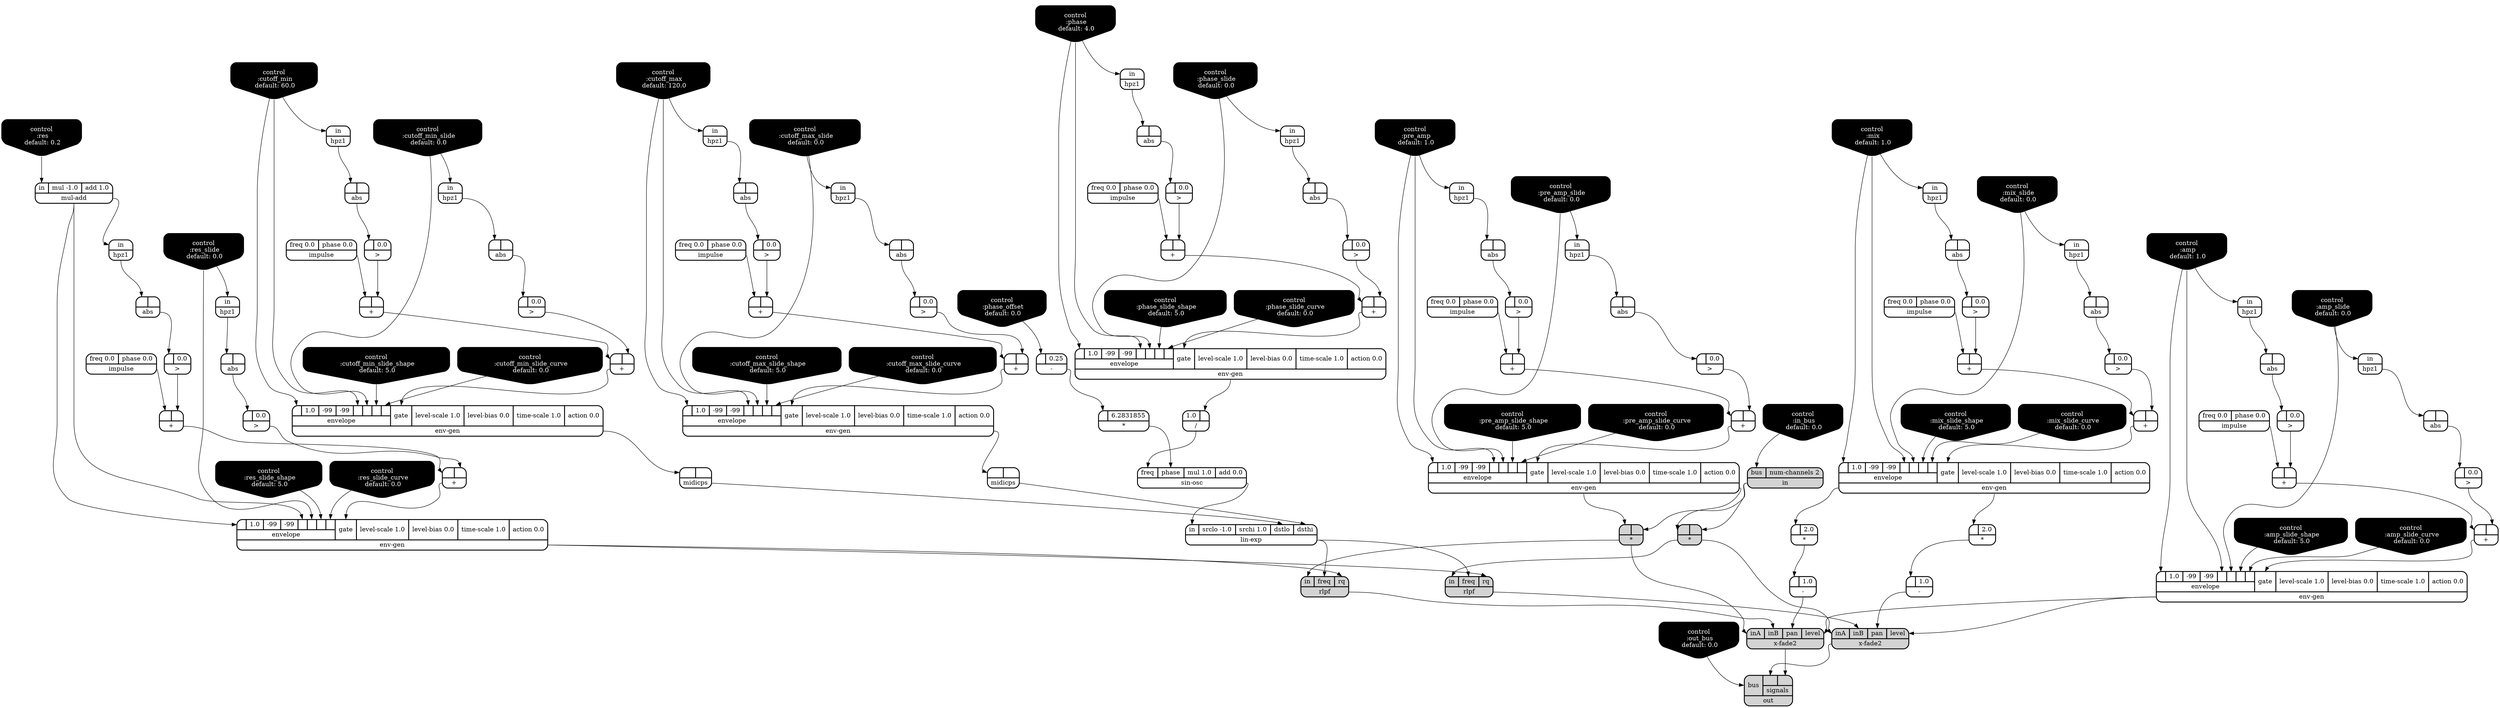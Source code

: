 digraph synthdef {
65 [label = "{{ <a> |<b> } |<__UG_NAME__>* }" style="filled, bold, rounded"  shape=record rankdir=LR];
78 [label = "{{ <a> |<b> 6.2831855} |<__UG_NAME__>* }" style="bold, rounded" shape=record rankdir=LR];
112 [label = "{{ <a> |<b> 2.0} |<__UG_NAME__>* }" style="bold, rounded" shape=record rankdir=LR];
115 [label = "{{ <a> |<b> } |<__UG_NAME__>* }" style="filled, bold, rounded"  shape=record rankdir=LR];
117 [label = "{{ <a> |<b> 2.0} |<__UG_NAME__>* }" style="bold, rounded" shape=record rankdir=LR];
39 [label = "{{ <a> |<b> } |<__UG_NAME__>+ }" style="bold, rounded" shape=record rankdir=LR];
43 [label = "{{ <a> |<b> } |<__UG_NAME__>+ }" style="bold, rounded" shape=record rankdir=LR];
49 [label = "{{ <a> |<b> } |<__UG_NAME__>+ }" style="bold, rounded" shape=record rankdir=LR];
53 [label = "{{ <a> |<b> } |<__UG_NAME__>+ }" style="bold, rounded" shape=record rankdir=LR];
58 [label = "{{ <a> |<b> } |<__UG_NAME__>+ }" style="bold, rounded" shape=record rankdir=LR];
62 [label = "{{ <a> |<b> } |<__UG_NAME__>+ }" style="bold, rounded" shape=record rankdir=LR];
70 [label = "{{ <a> |<b> } |<__UG_NAME__>+ }" style="bold, rounded" shape=record rankdir=LR];
74 [label = "{{ <a> |<b> } |<__UG_NAME__>+ }" style="bold, rounded" shape=record rankdir=LR];
81 [label = "{{ <a> |<b> } |<__UG_NAME__>+ }" style="bold, rounded" shape=record rankdir=LR];
84 [label = "{{ <a> |<b> } |<__UG_NAME__>+ }" style="bold, rounded" shape=record rankdir=LR];
91 [label = "{{ <a> |<b> } |<__UG_NAME__>+ }" style="bold, rounded" shape=record rankdir=LR];
95 [label = "{{ <a> |<b> } |<__UG_NAME__>+ }" style="bold, rounded" shape=record rankdir=LR];
104 [label = "{{ <a> |<b> } |<__UG_NAME__>+ }" style="bold, rounded" shape=record rankdir=LR];
108 [label = "{{ <a> |<b> } |<__UG_NAME__>+ }" style="bold, rounded" shape=record rankdir=LR];
77 [label = "{{ <a> |<b> 0.25} |<__UG_NAME__>- }" style="bold, rounded" shape=record rankdir=LR];
113 [label = "{{ <a> |<b> 1.0} |<__UG_NAME__>- }" style="bold, rounded" shape=record rankdir=LR];
118 [label = "{{ <a> |<b> 1.0} |<__UG_NAME__>- }" style="bold, rounded" shape=record rankdir=LR];
76 [label = "{{ <a> 1.0|<b> } |<__UG_NAME__>/ }" style="bold, rounded" shape=record rankdir=LR];
34 [label = "{{ <a> |<b> 0.0} |<__UG_NAME__>\> }" style="bold, rounded" shape=record rankdir=LR];
38 [label = "{{ <a> |<b> 0.0} |<__UG_NAME__>\> }" style="bold, rounded" shape=record rankdir=LR];
42 [label = "{{ <a> |<b> 0.0} |<__UG_NAME__>\> }" style="bold, rounded" shape=record rankdir=LR];
48 [label = "{{ <a> |<b> 0.0} |<__UG_NAME__>\> }" style="bold, rounded" shape=record rankdir=LR];
52 [label = "{{ <a> |<b> 0.0} |<__UG_NAME__>\> }" style="bold, rounded" shape=record rankdir=LR];
57 [label = "{{ <a> |<b> 0.0} |<__UG_NAME__>\> }" style="bold, rounded" shape=record rankdir=LR];
61 [label = "{{ <a> |<b> 0.0} |<__UG_NAME__>\> }" style="bold, rounded" shape=record rankdir=LR];
69 [label = "{{ <a> |<b> 0.0} |<__UG_NAME__>\> }" style="bold, rounded" shape=record rankdir=LR];
73 [label = "{{ <a> |<b> 0.0} |<__UG_NAME__>\> }" style="bold, rounded" shape=record rankdir=LR];
83 [label = "{{ <a> |<b> 0.0} |<__UG_NAME__>\> }" style="bold, rounded" shape=record rankdir=LR];
90 [label = "{{ <a> |<b> 0.0} |<__UG_NAME__>\> }" style="bold, rounded" shape=record rankdir=LR];
94 [label = "{{ <a> |<b> 0.0} |<__UG_NAME__>\> }" style="bold, rounded" shape=record rankdir=LR];
103 [label = "{{ <a> |<b> 0.0} |<__UG_NAME__>\> }" style="bold, rounded" shape=record rankdir=LR];
107 [label = "{{ <a> |<b> 0.0} |<__UG_NAME__>\> }" style="bold, rounded" shape=record rankdir=LR];
33 [label = "{{ <a> |<b> } |<__UG_NAME__>abs }" style="bold, rounded" shape=record rankdir=LR];
37 [label = "{{ <a> |<b> } |<__UG_NAME__>abs }" style="bold, rounded" shape=record rankdir=LR];
41 [label = "{{ <a> |<b> } |<__UG_NAME__>abs }" style="bold, rounded" shape=record rankdir=LR];
47 [label = "{{ <a> |<b> } |<__UG_NAME__>abs }" style="bold, rounded" shape=record rankdir=LR];
51 [label = "{{ <a> |<b> } |<__UG_NAME__>abs }" style="bold, rounded" shape=record rankdir=LR];
56 [label = "{{ <a> |<b> } |<__UG_NAME__>abs }" style="bold, rounded" shape=record rankdir=LR];
60 [label = "{{ <a> |<b> } |<__UG_NAME__>abs }" style="bold, rounded" shape=record rankdir=LR];
68 [label = "{{ <a> |<b> } |<__UG_NAME__>abs }" style="bold, rounded" shape=record rankdir=LR];
72 [label = "{{ <a> |<b> } |<__UG_NAME__>abs }" style="bold, rounded" shape=record rankdir=LR];
82 [label = "{{ <a> |<b> } |<__UG_NAME__>abs }" style="bold, rounded" shape=record rankdir=LR];
89 [label = "{{ <a> |<b> } |<__UG_NAME__>abs }" style="bold, rounded" shape=record rankdir=LR];
93 [label = "{{ <a> |<b> } |<__UG_NAME__>abs }" style="bold, rounded" shape=record rankdir=LR];
102 [label = "{{ <a> |<b> } |<__UG_NAME__>abs }" style="bold, rounded" shape=record rankdir=LR];
106 [label = "{{ <a> |<b> } |<__UG_NAME__>abs }" style="bold, rounded" shape=record rankdir=LR];
0 [label = "control
 :amp
 default: 1.0" shape=invhouse style="rounded, filled, bold" fillcolor=black fontcolor=white ]; 
1 [label = "control
 :amp_slide
 default: 0.0" shape=invhouse style="rounded, filled, bold" fillcolor=black fontcolor=white ]; 
2 [label = "control
 :amp_slide_shape
 default: 5.0" shape=invhouse style="rounded, filled, bold" fillcolor=black fontcolor=white ]; 
3 [label = "control
 :amp_slide_curve
 default: 0.0" shape=invhouse style="rounded, filled, bold" fillcolor=black fontcolor=white ]; 
4 [label = "control
 :mix
 default: 1.0" shape=invhouse style="rounded, filled, bold" fillcolor=black fontcolor=white ]; 
5 [label = "control
 :mix_slide
 default: 0.0" shape=invhouse style="rounded, filled, bold" fillcolor=black fontcolor=white ]; 
6 [label = "control
 :mix_slide_shape
 default: 5.0" shape=invhouse style="rounded, filled, bold" fillcolor=black fontcolor=white ]; 
7 [label = "control
 :mix_slide_curve
 default: 0.0" shape=invhouse style="rounded, filled, bold" fillcolor=black fontcolor=white ]; 
8 [label = "control
 :pre_amp
 default: 1.0" shape=invhouse style="rounded, filled, bold" fillcolor=black fontcolor=white ]; 
9 [label = "control
 :pre_amp_slide
 default: 0.0" shape=invhouse style="rounded, filled, bold" fillcolor=black fontcolor=white ]; 
10 [label = "control
 :pre_amp_slide_shape
 default: 5.0" shape=invhouse style="rounded, filled, bold" fillcolor=black fontcolor=white ]; 
11 [label = "control
 :pre_amp_slide_curve
 default: 0.0" shape=invhouse style="rounded, filled, bold" fillcolor=black fontcolor=white ]; 
12 [label = "control
 :phase
 default: 4.0" shape=invhouse style="rounded, filled, bold" fillcolor=black fontcolor=white ]; 
13 [label = "control
 :phase_slide
 default: 0.0" shape=invhouse style="rounded, filled, bold" fillcolor=black fontcolor=white ]; 
14 [label = "control
 :phase_slide_shape
 default: 5.0" shape=invhouse style="rounded, filled, bold" fillcolor=black fontcolor=white ]; 
15 [label = "control
 :phase_slide_curve
 default: 0.0" shape=invhouse style="rounded, filled, bold" fillcolor=black fontcolor=white ]; 
16 [label = "control
 :phase_offset
 default: 0.0" shape=invhouse style="rounded, filled, bold" fillcolor=black fontcolor=white ]; 
17 [label = "control
 :cutoff_min
 default: 60.0" shape=invhouse style="rounded, filled, bold" fillcolor=black fontcolor=white ]; 
18 [label = "control
 :cutoff_min_slide
 default: 0.0" shape=invhouse style="rounded, filled, bold" fillcolor=black fontcolor=white ]; 
19 [label = "control
 :cutoff_min_slide_shape
 default: 5.0" shape=invhouse style="rounded, filled, bold" fillcolor=black fontcolor=white ]; 
20 [label = "control
 :cutoff_min_slide_curve
 default: 0.0" shape=invhouse style="rounded, filled, bold" fillcolor=black fontcolor=white ]; 
21 [label = "control
 :cutoff_max
 default: 120.0" shape=invhouse style="rounded, filled, bold" fillcolor=black fontcolor=white ]; 
22 [label = "control
 :cutoff_max_slide
 default: 0.0" shape=invhouse style="rounded, filled, bold" fillcolor=black fontcolor=white ]; 
23 [label = "control
 :cutoff_max_slide_shape
 default: 5.0" shape=invhouse style="rounded, filled, bold" fillcolor=black fontcolor=white ]; 
24 [label = "control
 :cutoff_max_slide_curve
 default: 0.0" shape=invhouse style="rounded, filled, bold" fillcolor=black fontcolor=white ]; 
25 [label = "control
 :res
 default: 0.2" shape=invhouse style="rounded, filled, bold" fillcolor=black fontcolor=white ]; 
26 [label = "control
 :res_slide
 default: 0.0" shape=invhouse style="rounded, filled, bold" fillcolor=black fontcolor=white ]; 
27 [label = "control
 :res_slide_shape
 default: 5.0" shape=invhouse style="rounded, filled, bold" fillcolor=black fontcolor=white ]; 
28 [label = "control
 :res_slide_curve
 default: 0.0" shape=invhouse style="rounded, filled, bold" fillcolor=black fontcolor=white ]; 
29 [label = "control
 :in_bus
 default: 0.0" shape=invhouse style="rounded, filled, bold" fillcolor=black fontcolor=white ]; 
30 [label = "control
 :out_bus
 default: 0.0" shape=invhouse style="rounded, filled, bold" fillcolor=black fontcolor=white ]; 
44 [label = "{{ {{<envelope___control___0>|1.0|-99|-99|<envelope___control___4>|<envelope___control___5>|<envelope___control___6>|<envelope___control___7>}|envelope}|<gate> gate|<level____scale> level-scale 1.0|<level____bias> level-bias 0.0|<time____scale> time-scale 1.0|<action> action 0.0} |<__UG_NAME__>env-gen }" style="bold, rounded" shape=record rankdir=LR];
63 [label = "{{ {{<envelope___control___0>|1.0|-99|-99|<envelope___control___4>|<envelope___control___5>|<envelope___control___6>|<envelope___control___7>}|envelope}|<gate> gate|<level____scale> level-scale 1.0|<level____bias> level-bias 0.0|<time____scale> time-scale 1.0|<action> action 0.0} |<__UG_NAME__>env-gen }" style="bold, rounded" shape=record rankdir=LR];
75 [label = "{{ {{<envelope___control___0>|1.0|-99|-99|<envelope___control___4>|<envelope___control___5>|<envelope___control___6>|<envelope___control___7>}|envelope}|<gate> gate|<level____scale> level-scale 1.0|<level____bias> level-bias 0.0|<time____scale> time-scale 1.0|<action> action 0.0} |<__UG_NAME__>env-gen }" style="bold, rounded" shape=record rankdir=LR];
85 [label = "{{ {{<envelope___control___0>|1.0|-99|-99|<envelope___control___4>|<envelope___control___5>|<envelope___control___6>|<envelope___control___7>}|envelope}|<gate> gate|<level____scale> level-scale 1.0|<level____bias> level-bias 0.0|<time____scale> time-scale 1.0|<action> action 0.0} |<__UG_NAME__>env-gen }" style="bold, rounded" shape=record rankdir=LR];
96 [label = "{{ {{<envelope___control___0>|1.0|-99|-99|<envelope___control___4>|<envelope___control___5>|<envelope___control___6>|<envelope___control___7>}|envelope}|<gate> gate|<level____scale> level-scale 1.0|<level____bias> level-bias 0.0|<time____scale> time-scale 1.0|<action> action 0.0} |<__UG_NAME__>env-gen }" style="bold, rounded" shape=record rankdir=LR];
109 [label = "{{ {{<envelope___mul____add___0>|1.0|-99|-99|<envelope___mul____add___4>|<envelope___control___5>|<envelope___control___6>|<envelope___control___7>}|envelope}|<gate> gate|<level____scale> level-scale 1.0|<level____bias> level-bias 0.0|<time____scale> time-scale 1.0|<action> action 0.0} |<__UG_NAME__>env-gen }" style="bold, rounded" shape=record rankdir=LR];
111 [label = "{{ {{<envelope___control___0>|1.0|-99|-99|<envelope___control___4>|<envelope___control___5>|<envelope___control___6>|<envelope___control___7>}|envelope}|<gate> gate|<level____scale> level-scale 1.0|<level____bias> level-bias 0.0|<time____scale> time-scale 1.0|<action> action 0.0} |<__UG_NAME__>env-gen }" style="bold, rounded" shape=record rankdir=LR];
31 [label = "{{ <in> in} |<__UG_NAME__>hpz1 }" style="bold, rounded" shape=record rankdir=LR];
32 [label = "{{ <in> in} |<__UG_NAME__>hpz1 }" style="bold, rounded" shape=record rankdir=LR];
36 [label = "{{ <in> in} |<__UG_NAME__>hpz1 }" style="bold, rounded" shape=record rankdir=LR];
40 [label = "{{ <in> in} |<__UG_NAME__>hpz1 }" style="bold, rounded" shape=record rankdir=LR];
46 [label = "{{ <in> in} |<__UG_NAME__>hpz1 }" style="bold, rounded" shape=record rankdir=LR];
50 [label = "{{ <in> in} |<__UG_NAME__>hpz1 }" style="bold, rounded" shape=record rankdir=LR];
55 [label = "{{ <in> in} |<__UG_NAME__>hpz1 }" style="bold, rounded" shape=record rankdir=LR];
59 [label = "{{ <in> in} |<__UG_NAME__>hpz1 }" style="bold, rounded" shape=record rankdir=LR];
67 [label = "{{ <in> in} |<__UG_NAME__>hpz1 }" style="bold, rounded" shape=record rankdir=LR];
71 [label = "{{ <in> in} |<__UG_NAME__>hpz1 }" style="bold, rounded" shape=record rankdir=LR];
88 [label = "{{ <in> in} |<__UG_NAME__>hpz1 }" style="bold, rounded" shape=record rankdir=LR];
92 [label = "{{ <in> in} |<__UG_NAME__>hpz1 }" style="bold, rounded" shape=record rankdir=LR];
101 [label = "{{ <in> in} |<__UG_NAME__>hpz1 }" style="bold, rounded" shape=record rankdir=LR];
105 [label = "{{ <in> in} |<__UG_NAME__>hpz1 }" style="bold, rounded" shape=record rankdir=LR];
35 [label = "{{ <freq> freq 0.0|<phase> phase 0.0} |<__UG_NAME__>impulse }" style="bold, rounded" shape=record rankdir=LR];
45 [label = "{{ <freq> freq 0.0|<phase> phase 0.0} |<__UG_NAME__>impulse }" style="bold, rounded" shape=record rankdir=LR];
54 [label = "{{ <freq> freq 0.0|<phase> phase 0.0} |<__UG_NAME__>impulse }" style="bold, rounded" shape=record rankdir=LR];
66 [label = "{{ <freq> freq 0.0|<phase> phase 0.0} |<__UG_NAME__>impulse }" style="bold, rounded" shape=record rankdir=LR];
80 [label = "{{ <freq> freq 0.0|<phase> phase 0.0} |<__UG_NAME__>impulse }" style="bold, rounded" shape=record rankdir=LR];
87 [label = "{{ <freq> freq 0.0|<phase> phase 0.0} |<__UG_NAME__>impulse }" style="bold, rounded" shape=record rankdir=LR];
99 [label = "{{ <freq> freq 0.0|<phase> phase 0.0} |<__UG_NAME__>impulse }" style="bold, rounded" shape=record rankdir=LR];
64 [label = "{{ <bus> bus|<num____channels> num-channels 2} |<__UG_NAME__>in }" style="filled, bold, rounded"  shape=record rankdir=LR];
98 [label = "{{ <in> in|<srclo> srclo -1.0|<srchi> srchi 1.0|<dstlo> dstlo|<dsthi> dsthi} |<__UG_NAME__>lin-exp }" style="bold, rounded" shape=record rankdir=LR];
86 [label = "{{ <a> |<b> } |<__UG_NAME__>midicps }" style="bold, rounded" shape=record rankdir=LR];
97 [label = "{{ <a> |<b> } |<__UG_NAME__>midicps }" style="bold, rounded" shape=record rankdir=LR];
100 [label = "{{ <in> in|<mul> mul -1.0|<add> add 1.0} |<__UG_NAME__>mul-add }" style="bold, rounded" shape=record rankdir=LR];
120 [label = "{{ <bus> bus|{{<signals___x____fade2___0>|<signals___x____fade2___1>}|signals}} |<__UG_NAME__>out }" style="filled, bold, rounded"  shape=record rankdir=LR];
110 [label = "{{ <in> in|<freq> freq|<rq> rq} |<__UG_NAME__>rlpf }" style="filled, bold, rounded"  shape=record rankdir=LR];
116 [label = "{{ <in> in|<freq> freq|<rq> rq} |<__UG_NAME__>rlpf }" style="filled, bold, rounded"  shape=record rankdir=LR];
79 [label = "{{ <freq> freq|<phase> phase|<mul> mul 1.0|<add> add 0.0} |<__UG_NAME__>sin-osc }" style="bold, rounded" shape=record rankdir=LR];
114 [label = "{{ <ina> inA|<inb> inB|<pan> pan|<level> level} |<__UG_NAME__>x-fade2 }" style="filled, bold, rounded"  shape=record rankdir=LR];
119 [label = "{{ <ina> inA|<inb> inB|<pan> pan|<level> level} |<__UG_NAME__>x-fade2 }" style="filled, bold, rounded"  shape=record rankdir=LR];

64:__UG_NAME__ -> 65:b ;
63:__UG_NAME__ -> 65:a ;
77:__UG_NAME__ -> 78:a ;
111:__UG_NAME__ -> 112:a ;
64:__UG_NAME__ -> 115:b ;
63:__UG_NAME__ -> 115:a ;
111:__UG_NAME__ -> 117:a ;
38:__UG_NAME__ -> 39:b ;
35:__UG_NAME__ -> 39:a ;
42:__UG_NAME__ -> 43:b ;
39:__UG_NAME__ -> 43:a ;
48:__UG_NAME__ -> 49:b ;
45:__UG_NAME__ -> 49:a ;
52:__UG_NAME__ -> 53:b ;
49:__UG_NAME__ -> 53:a ;
57:__UG_NAME__ -> 58:b ;
54:__UG_NAME__ -> 58:a ;
61:__UG_NAME__ -> 62:b ;
58:__UG_NAME__ -> 62:a ;
69:__UG_NAME__ -> 70:b ;
66:__UG_NAME__ -> 70:a ;
73:__UG_NAME__ -> 74:b ;
70:__UG_NAME__ -> 74:a ;
34:__UG_NAME__ -> 81:b ;
80:__UG_NAME__ -> 81:a ;
83:__UG_NAME__ -> 84:b ;
81:__UG_NAME__ -> 84:a ;
90:__UG_NAME__ -> 91:b ;
87:__UG_NAME__ -> 91:a ;
94:__UG_NAME__ -> 95:b ;
91:__UG_NAME__ -> 95:a ;
103:__UG_NAME__ -> 104:b ;
99:__UG_NAME__ -> 104:a ;
107:__UG_NAME__ -> 108:b ;
104:__UG_NAME__ -> 108:a ;
16:__UG_NAME__ -> 77:a ;
112:__UG_NAME__ -> 113:a ;
117:__UG_NAME__ -> 118:a ;
75:__UG_NAME__ -> 76:b ;
33:__UG_NAME__ -> 34:a ;
37:__UG_NAME__ -> 38:a ;
41:__UG_NAME__ -> 42:a ;
47:__UG_NAME__ -> 48:a ;
51:__UG_NAME__ -> 52:a ;
56:__UG_NAME__ -> 57:a ;
60:__UG_NAME__ -> 61:a ;
68:__UG_NAME__ -> 69:a ;
72:__UG_NAME__ -> 73:a ;
82:__UG_NAME__ -> 83:a ;
89:__UG_NAME__ -> 90:a ;
93:__UG_NAME__ -> 94:a ;
102:__UG_NAME__ -> 103:a ;
106:__UG_NAME__ -> 107:a ;
32:__UG_NAME__ -> 33:a ;
36:__UG_NAME__ -> 37:a ;
40:__UG_NAME__ -> 41:a ;
46:__UG_NAME__ -> 47:a ;
50:__UG_NAME__ -> 51:a ;
55:__UG_NAME__ -> 56:a ;
59:__UG_NAME__ -> 60:a ;
67:__UG_NAME__ -> 68:a ;
71:__UG_NAME__ -> 72:a ;
31:__UG_NAME__ -> 82:a ;
88:__UG_NAME__ -> 89:a ;
92:__UG_NAME__ -> 93:a ;
101:__UG_NAME__ -> 102:a ;
105:__UG_NAME__ -> 106:a ;
43:__UG_NAME__ -> 44:gate ;
0:__UG_NAME__ -> 44:envelope___control___0 ;
0:__UG_NAME__ -> 44:envelope___control___4 ;
1:__UG_NAME__ -> 44:envelope___control___5 ;
2:__UG_NAME__ -> 44:envelope___control___6 ;
3:__UG_NAME__ -> 44:envelope___control___7 ;
62:__UG_NAME__ -> 63:gate ;
8:__UG_NAME__ -> 63:envelope___control___0 ;
8:__UG_NAME__ -> 63:envelope___control___4 ;
9:__UG_NAME__ -> 63:envelope___control___5 ;
10:__UG_NAME__ -> 63:envelope___control___6 ;
11:__UG_NAME__ -> 63:envelope___control___7 ;
74:__UG_NAME__ -> 75:gate ;
12:__UG_NAME__ -> 75:envelope___control___0 ;
12:__UG_NAME__ -> 75:envelope___control___4 ;
13:__UG_NAME__ -> 75:envelope___control___5 ;
14:__UG_NAME__ -> 75:envelope___control___6 ;
15:__UG_NAME__ -> 75:envelope___control___7 ;
84:__UG_NAME__ -> 85:gate ;
17:__UG_NAME__ -> 85:envelope___control___0 ;
17:__UG_NAME__ -> 85:envelope___control___4 ;
18:__UG_NAME__ -> 85:envelope___control___5 ;
19:__UG_NAME__ -> 85:envelope___control___6 ;
20:__UG_NAME__ -> 85:envelope___control___7 ;
95:__UG_NAME__ -> 96:gate ;
21:__UG_NAME__ -> 96:envelope___control___0 ;
21:__UG_NAME__ -> 96:envelope___control___4 ;
22:__UG_NAME__ -> 96:envelope___control___5 ;
23:__UG_NAME__ -> 96:envelope___control___6 ;
24:__UG_NAME__ -> 96:envelope___control___7 ;
108:__UG_NAME__ -> 109:gate ;
100:__UG_NAME__ -> 109:envelope___mul____add___0 ;
100:__UG_NAME__ -> 109:envelope___mul____add___4 ;
26:__UG_NAME__ -> 109:envelope___control___5 ;
27:__UG_NAME__ -> 109:envelope___control___6 ;
28:__UG_NAME__ -> 109:envelope___control___7 ;
53:__UG_NAME__ -> 111:gate ;
4:__UG_NAME__ -> 111:envelope___control___0 ;
4:__UG_NAME__ -> 111:envelope___control___4 ;
5:__UG_NAME__ -> 111:envelope___control___5 ;
6:__UG_NAME__ -> 111:envelope___control___6 ;
7:__UG_NAME__ -> 111:envelope___control___7 ;
18:__UG_NAME__ -> 31:in ;
17:__UG_NAME__ -> 32:in ;
0:__UG_NAME__ -> 36:in ;
1:__UG_NAME__ -> 40:in ;
4:__UG_NAME__ -> 46:in ;
5:__UG_NAME__ -> 50:in ;
8:__UG_NAME__ -> 55:in ;
9:__UG_NAME__ -> 59:in ;
12:__UG_NAME__ -> 67:in ;
13:__UG_NAME__ -> 71:in ;
21:__UG_NAME__ -> 88:in ;
22:__UG_NAME__ -> 92:in ;
100:__UG_NAME__ -> 101:in ;
26:__UG_NAME__ -> 105:in ;
29:__UG_NAME__ -> 64:bus ;
97:__UG_NAME__ -> 98:dsthi ;
86:__UG_NAME__ -> 98:dstlo ;
79:__UG_NAME__ -> 98:in ;
85:__UG_NAME__ -> 86:a ;
96:__UG_NAME__ -> 97:a ;
25:__UG_NAME__ -> 100:in ;
119:__UG_NAME__ -> 120:signals___x____fade2___0 ;
114:__UG_NAME__ -> 120:signals___x____fade2___1 ;
30:__UG_NAME__ -> 120:bus ;
109:__UG_NAME__ -> 110:rq ;
98:__UG_NAME__ -> 110:freq ;
65:__UG_NAME__ -> 110:in ;
109:__UG_NAME__ -> 116:rq ;
98:__UG_NAME__ -> 116:freq ;
115:__UG_NAME__ -> 116:in ;
78:__UG_NAME__ -> 79:phase ;
76:__UG_NAME__ -> 79:freq ;
44:__UG_NAME__ -> 114:level ;
113:__UG_NAME__ -> 114:pan ;
110:__UG_NAME__ -> 114:inb ;
65:__UG_NAME__ -> 114:ina ;
44:__UG_NAME__ -> 119:level ;
118:__UG_NAME__ -> 119:pan ;
116:__UG_NAME__ -> 119:inb ;
115:__UG_NAME__ -> 119:ina ;

}